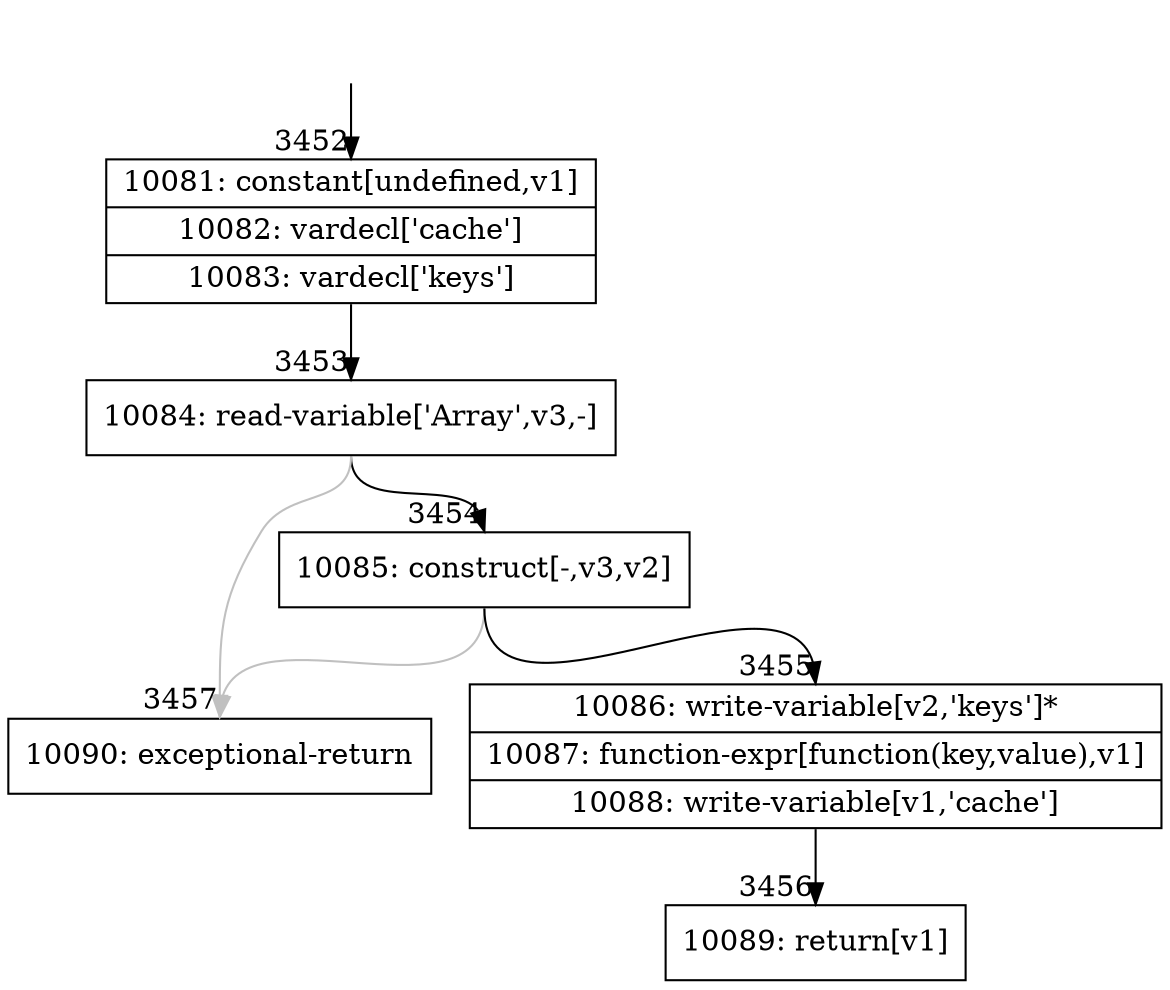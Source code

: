 digraph {
rankdir="TD"
BB_entry227[shape=none,label=""];
BB_entry227 -> BB3452 [tailport=s, headport=n, headlabel="    3452"]
BB3452 [shape=record label="{10081: constant[undefined,v1]|10082: vardecl['cache']|10083: vardecl['keys']}" ] 
BB3452 -> BB3453 [tailport=s, headport=n, headlabel="      3453"]
BB3453 [shape=record label="{10084: read-variable['Array',v3,-]}" ] 
BB3453 -> BB3454 [tailport=s, headport=n, headlabel="      3454"]
BB3453 -> BB3457 [tailport=s, headport=n, color=gray, headlabel="      3457"]
BB3454 [shape=record label="{10085: construct[-,v3,v2]}" ] 
BB3454 -> BB3455 [tailport=s, headport=n, headlabel="      3455"]
BB3454 -> BB3457 [tailport=s, headport=n, color=gray]
BB3455 [shape=record label="{10086: write-variable[v2,'keys']*|10087: function-expr[function(key,value),v1]|10088: write-variable[v1,'cache']}" ] 
BB3455 -> BB3456 [tailport=s, headport=n, headlabel="      3456"]
BB3456 [shape=record label="{10089: return[v1]}" ] 
BB3457 [shape=record label="{10090: exceptional-return}" ] 
}
